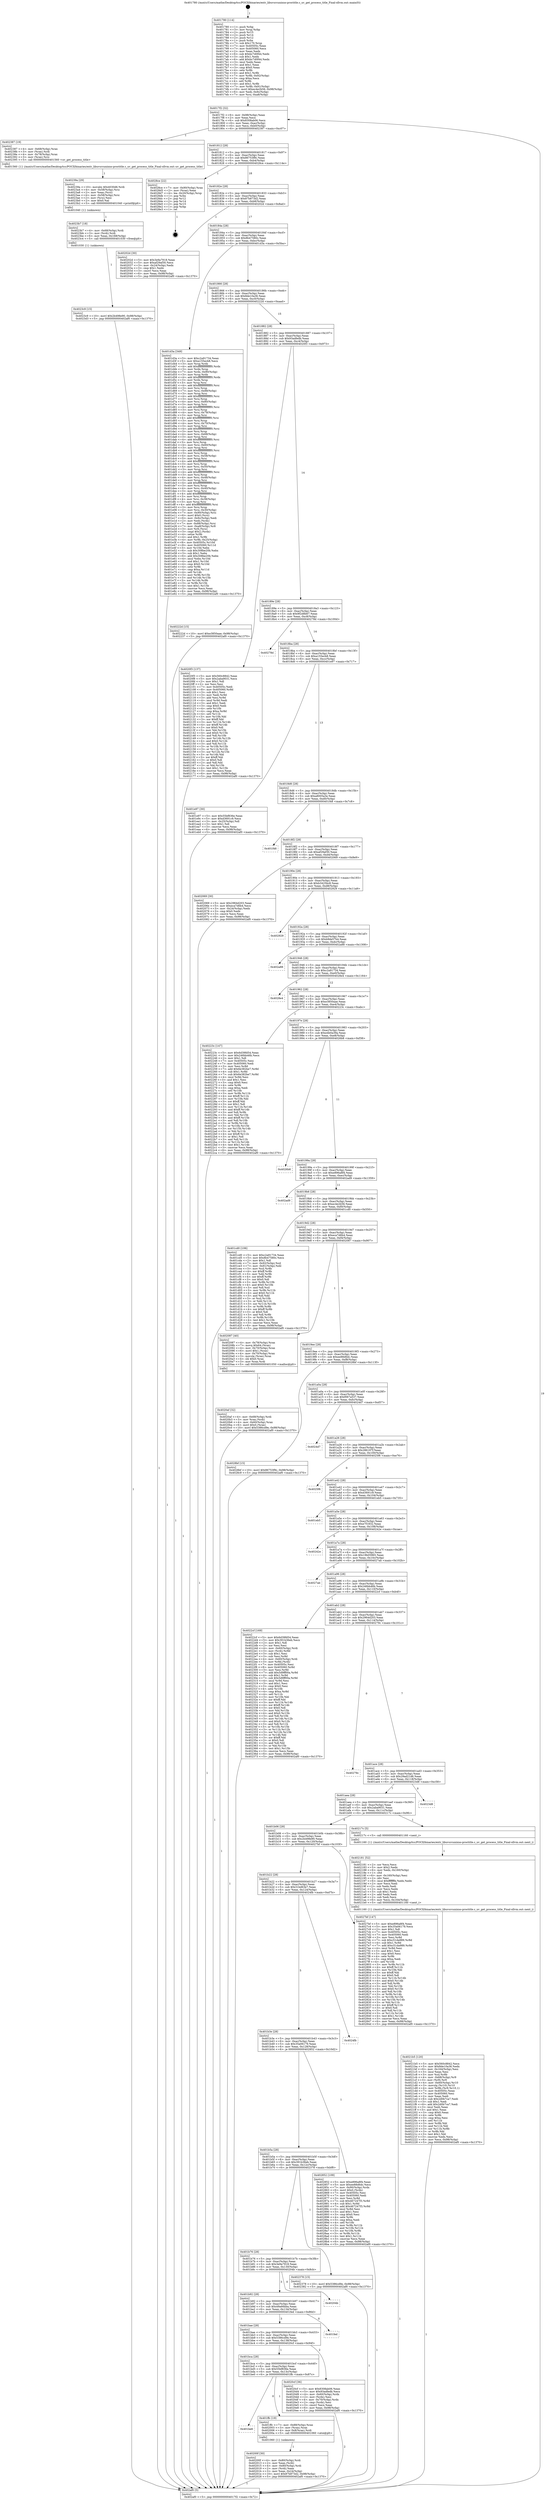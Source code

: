 digraph "0x401780" {
  label = "0x401780 (/mnt/c/Users/mathe/Desktop/tcc/POCII/binaries/extr_libuvsrcunixno-proctitle.c_uv_get_process_title_Final-ollvm.out::main(0))"
  labelloc = "t"
  node[shape=record]

  Entry [label="",width=0.3,height=0.3,shape=circle,fillcolor=black,style=filled]
  "0x4017f2" [label="{
     0x4017f2 [32]\l
     | [instrs]\l
     &nbsp;&nbsp;0x4017f2 \<+6\>: mov -0x98(%rbp),%eax\l
     &nbsp;&nbsp;0x4017f8 \<+2\>: mov %eax,%ecx\l
     &nbsp;&nbsp;0x4017fa \<+6\>: sub $0x8308ab06,%ecx\l
     &nbsp;&nbsp;0x401800 \<+6\>: mov %eax,-0xac(%rbp)\l
     &nbsp;&nbsp;0x401806 \<+6\>: mov %ecx,-0xb0(%rbp)\l
     &nbsp;&nbsp;0x40180c \<+6\>: je 0000000000402387 \<main+0xc07\>\l
  }"]
  "0x402387" [label="{
     0x402387 [19]\l
     | [instrs]\l
     &nbsp;&nbsp;0x402387 \<+4\>: mov -0x68(%rbp),%rax\l
     &nbsp;&nbsp;0x40238b \<+3\>: mov (%rax),%rdi\l
     &nbsp;&nbsp;0x40238e \<+4\>: mov -0x78(%rbp),%rax\l
     &nbsp;&nbsp;0x402392 \<+3\>: mov (%rax),%rsi\l
     &nbsp;&nbsp;0x402395 \<+5\>: call 0000000000401560 \<uv_get_process_title\>\l
     | [calls]\l
     &nbsp;&nbsp;0x401560 \{1\} (/mnt/c/Users/mathe/Desktop/tcc/POCII/binaries/extr_libuvsrcunixno-proctitle.c_uv_get_process_title_Final-ollvm.out::uv_get_process_title)\l
  }"]
  "0x401812" [label="{
     0x401812 [28]\l
     | [instrs]\l
     &nbsp;&nbsp;0x401812 \<+5\>: jmp 0000000000401817 \<main+0x97\>\l
     &nbsp;&nbsp;0x401817 \<+6\>: mov -0xac(%rbp),%eax\l
     &nbsp;&nbsp;0x40181d \<+5\>: sub $0x86753f9c,%eax\l
     &nbsp;&nbsp;0x401822 \<+6\>: mov %eax,-0xb4(%rbp)\l
     &nbsp;&nbsp;0x401828 \<+6\>: je 00000000004028ce \<main+0x114e\>\l
  }"]
  Exit [label="",width=0.3,height=0.3,shape=circle,fillcolor=black,style=filled,peripheries=2]
  "0x4028ce" [label="{
     0x4028ce [22]\l
     | [instrs]\l
     &nbsp;&nbsp;0x4028ce \<+7\>: mov -0x90(%rbp),%rax\l
     &nbsp;&nbsp;0x4028d5 \<+2\>: mov (%rax),%eax\l
     &nbsp;&nbsp;0x4028d7 \<+4\>: lea -0x20(%rbp),%rsp\l
     &nbsp;&nbsp;0x4028db \<+1\>: pop %rbx\l
     &nbsp;&nbsp;0x4028dc \<+2\>: pop %r12\l
     &nbsp;&nbsp;0x4028de \<+2\>: pop %r14\l
     &nbsp;&nbsp;0x4028e0 \<+2\>: pop %r15\l
     &nbsp;&nbsp;0x4028e2 \<+1\>: pop %rbp\l
     &nbsp;&nbsp;0x4028e3 \<+1\>: ret\l
  }"]
  "0x40182e" [label="{
     0x40182e [28]\l
     | [instrs]\l
     &nbsp;&nbsp;0x40182e \<+5\>: jmp 0000000000401833 \<main+0xb3\>\l
     &nbsp;&nbsp;0x401833 \<+6\>: mov -0xac(%rbp),%eax\l
     &nbsp;&nbsp;0x401839 \<+5\>: sub $0x87b873d2,%eax\l
     &nbsp;&nbsp;0x40183e \<+6\>: mov %eax,-0xb8(%rbp)\l
     &nbsp;&nbsp;0x401844 \<+6\>: je 000000000040202d \<main+0x8ad\>\l
  }"]
  "0x4023c9" [label="{
     0x4023c9 [15]\l
     | [instrs]\l
     &nbsp;&nbsp;0x4023c9 \<+10\>: movl $0x2b498e90,-0x98(%rbp)\l
     &nbsp;&nbsp;0x4023d3 \<+5\>: jmp 0000000000402af0 \<main+0x1370\>\l
  }"]
  "0x40202d" [label="{
     0x40202d [30]\l
     | [instrs]\l
     &nbsp;&nbsp;0x40202d \<+5\>: mov $0x3e9a7918,%eax\l
     &nbsp;&nbsp;0x402032 \<+5\>: mov $0xaf29af30,%ecx\l
     &nbsp;&nbsp;0x402037 \<+3\>: mov -0x24(%rbp),%edx\l
     &nbsp;&nbsp;0x40203a \<+3\>: cmp $0x1,%edx\l
     &nbsp;&nbsp;0x40203d \<+3\>: cmovl %ecx,%eax\l
     &nbsp;&nbsp;0x402040 \<+6\>: mov %eax,-0x98(%rbp)\l
     &nbsp;&nbsp;0x402046 \<+5\>: jmp 0000000000402af0 \<main+0x1370\>\l
  }"]
  "0x40184a" [label="{
     0x40184a [28]\l
     | [instrs]\l
     &nbsp;&nbsp;0x40184a \<+5\>: jmp 000000000040184f \<main+0xcf\>\l
     &nbsp;&nbsp;0x40184f \<+6\>: mov -0xac(%rbp),%eax\l
     &nbsp;&nbsp;0x401855 \<+5\>: sub $0x8b47580c,%eax\l
     &nbsp;&nbsp;0x40185a \<+6\>: mov %eax,-0xbc(%rbp)\l
     &nbsp;&nbsp;0x401860 \<+6\>: je 0000000000401d3a \<main+0x5ba\>\l
  }"]
  "0x4023b7" [label="{
     0x4023b7 [18]\l
     | [instrs]\l
     &nbsp;&nbsp;0x4023b7 \<+4\>: mov -0x68(%rbp),%rdi\l
     &nbsp;&nbsp;0x4023bb \<+3\>: mov (%rdi),%rdi\l
     &nbsp;&nbsp;0x4023be \<+6\>: mov %eax,-0x168(%rbp)\l
     &nbsp;&nbsp;0x4023c4 \<+5\>: call 0000000000401030 \<free@plt\>\l
     | [calls]\l
     &nbsp;&nbsp;0x401030 \{1\} (unknown)\l
  }"]
  "0x401d3a" [label="{
     0x401d3a [349]\l
     | [instrs]\l
     &nbsp;&nbsp;0x401d3a \<+5\>: mov $0xc2a91734,%eax\l
     &nbsp;&nbsp;0x401d3f \<+5\>: mov $0xa155ecb8,%ecx\l
     &nbsp;&nbsp;0x401d44 \<+3\>: mov %rsp,%rdx\l
     &nbsp;&nbsp;0x401d47 \<+4\>: add $0xfffffffffffffff0,%rdx\l
     &nbsp;&nbsp;0x401d4b \<+3\>: mov %rdx,%rsp\l
     &nbsp;&nbsp;0x401d4e \<+7\>: mov %rdx,-0x90(%rbp)\l
     &nbsp;&nbsp;0x401d55 \<+3\>: mov %rsp,%rdx\l
     &nbsp;&nbsp;0x401d58 \<+4\>: add $0xfffffffffffffff0,%rdx\l
     &nbsp;&nbsp;0x401d5c \<+3\>: mov %rdx,%rsp\l
     &nbsp;&nbsp;0x401d5f \<+3\>: mov %rsp,%rsi\l
     &nbsp;&nbsp;0x401d62 \<+4\>: add $0xfffffffffffffff0,%rsi\l
     &nbsp;&nbsp;0x401d66 \<+3\>: mov %rsi,%rsp\l
     &nbsp;&nbsp;0x401d69 \<+7\>: mov %rsi,-0x88(%rbp)\l
     &nbsp;&nbsp;0x401d70 \<+3\>: mov %rsp,%rsi\l
     &nbsp;&nbsp;0x401d73 \<+4\>: add $0xfffffffffffffff0,%rsi\l
     &nbsp;&nbsp;0x401d77 \<+3\>: mov %rsi,%rsp\l
     &nbsp;&nbsp;0x401d7a \<+4\>: mov %rsi,-0x80(%rbp)\l
     &nbsp;&nbsp;0x401d7e \<+3\>: mov %rsp,%rsi\l
     &nbsp;&nbsp;0x401d81 \<+4\>: add $0xfffffffffffffff0,%rsi\l
     &nbsp;&nbsp;0x401d85 \<+3\>: mov %rsi,%rsp\l
     &nbsp;&nbsp;0x401d88 \<+4\>: mov %rsi,-0x78(%rbp)\l
     &nbsp;&nbsp;0x401d8c \<+3\>: mov %rsp,%rsi\l
     &nbsp;&nbsp;0x401d8f \<+4\>: add $0xfffffffffffffff0,%rsi\l
     &nbsp;&nbsp;0x401d93 \<+3\>: mov %rsi,%rsp\l
     &nbsp;&nbsp;0x401d96 \<+4\>: mov %rsi,-0x70(%rbp)\l
     &nbsp;&nbsp;0x401d9a \<+3\>: mov %rsp,%rsi\l
     &nbsp;&nbsp;0x401d9d \<+4\>: add $0xfffffffffffffff0,%rsi\l
     &nbsp;&nbsp;0x401da1 \<+3\>: mov %rsi,%rsp\l
     &nbsp;&nbsp;0x401da4 \<+4\>: mov %rsi,-0x68(%rbp)\l
     &nbsp;&nbsp;0x401da8 \<+3\>: mov %rsp,%rsi\l
     &nbsp;&nbsp;0x401dab \<+4\>: add $0xfffffffffffffff0,%rsi\l
     &nbsp;&nbsp;0x401daf \<+3\>: mov %rsi,%rsp\l
     &nbsp;&nbsp;0x401db2 \<+4\>: mov %rsi,-0x60(%rbp)\l
     &nbsp;&nbsp;0x401db6 \<+3\>: mov %rsp,%rsi\l
     &nbsp;&nbsp;0x401db9 \<+4\>: add $0xfffffffffffffff0,%rsi\l
     &nbsp;&nbsp;0x401dbd \<+3\>: mov %rsi,%rsp\l
     &nbsp;&nbsp;0x401dc0 \<+4\>: mov %rsi,-0x58(%rbp)\l
     &nbsp;&nbsp;0x401dc4 \<+3\>: mov %rsp,%rsi\l
     &nbsp;&nbsp;0x401dc7 \<+4\>: add $0xfffffffffffffff0,%rsi\l
     &nbsp;&nbsp;0x401dcb \<+3\>: mov %rsi,%rsp\l
     &nbsp;&nbsp;0x401dce \<+4\>: mov %rsi,-0x50(%rbp)\l
     &nbsp;&nbsp;0x401dd2 \<+3\>: mov %rsp,%rsi\l
     &nbsp;&nbsp;0x401dd5 \<+4\>: add $0xfffffffffffffff0,%rsi\l
     &nbsp;&nbsp;0x401dd9 \<+3\>: mov %rsi,%rsp\l
     &nbsp;&nbsp;0x401ddc \<+4\>: mov %rsi,-0x48(%rbp)\l
     &nbsp;&nbsp;0x401de0 \<+3\>: mov %rsp,%rsi\l
     &nbsp;&nbsp;0x401de3 \<+4\>: add $0xfffffffffffffff0,%rsi\l
     &nbsp;&nbsp;0x401de7 \<+3\>: mov %rsi,%rsp\l
     &nbsp;&nbsp;0x401dea \<+4\>: mov %rsi,-0x40(%rbp)\l
     &nbsp;&nbsp;0x401dee \<+3\>: mov %rsp,%rsi\l
     &nbsp;&nbsp;0x401df1 \<+4\>: add $0xfffffffffffffff0,%rsi\l
     &nbsp;&nbsp;0x401df5 \<+3\>: mov %rsi,%rsp\l
     &nbsp;&nbsp;0x401df8 \<+4\>: mov %rsi,-0x38(%rbp)\l
     &nbsp;&nbsp;0x401dfc \<+3\>: mov %rsp,%rsi\l
     &nbsp;&nbsp;0x401dff \<+4\>: add $0xfffffffffffffff0,%rsi\l
     &nbsp;&nbsp;0x401e03 \<+3\>: mov %rsi,%rsp\l
     &nbsp;&nbsp;0x401e06 \<+4\>: mov %rsi,-0x30(%rbp)\l
     &nbsp;&nbsp;0x401e0a \<+7\>: mov -0x90(%rbp),%rsi\l
     &nbsp;&nbsp;0x401e11 \<+6\>: movl $0x0,(%rsi)\l
     &nbsp;&nbsp;0x401e17 \<+6\>: mov -0x9c(%rbp),%edi\l
     &nbsp;&nbsp;0x401e1d \<+2\>: mov %edi,(%rdx)\l
     &nbsp;&nbsp;0x401e1f \<+7\>: mov -0x88(%rbp),%rsi\l
     &nbsp;&nbsp;0x401e26 \<+7\>: mov -0xa8(%rbp),%r8\l
     &nbsp;&nbsp;0x401e2d \<+3\>: mov %r8,(%rsi)\l
     &nbsp;&nbsp;0x401e30 \<+3\>: cmpl $0x2,(%rdx)\l
     &nbsp;&nbsp;0x401e33 \<+4\>: setne %r9b\l
     &nbsp;&nbsp;0x401e37 \<+4\>: and $0x1,%r9b\l
     &nbsp;&nbsp;0x401e3b \<+4\>: mov %r9b,-0x25(%rbp)\l
     &nbsp;&nbsp;0x401e3f \<+8\>: mov 0x40505c,%r10d\l
     &nbsp;&nbsp;0x401e47 \<+8\>: mov 0x405060,%r11d\l
     &nbsp;&nbsp;0x401e4f \<+3\>: mov %r10d,%ebx\l
     &nbsp;&nbsp;0x401e52 \<+6\>: sub $0x308be20b,%ebx\l
     &nbsp;&nbsp;0x401e58 \<+3\>: sub $0x1,%ebx\l
     &nbsp;&nbsp;0x401e5b \<+6\>: add $0x308be20b,%ebx\l
     &nbsp;&nbsp;0x401e61 \<+4\>: imul %ebx,%r10d\l
     &nbsp;&nbsp;0x401e65 \<+4\>: and $0x1,%r10d\l
     &nbsp;&nbsp;0x401e69 \<+4\>: cmp $0x0,%r10d\l
     &nbsp;&nbsp;0x401e6d \<+4\>: sete %r9b\l
     &nbsp;&nbsp;0x401e71 \<+4\>: cmp $0xa,%r11d\l
     &nbsp;&nbsp;0x401e75 \<+4\>: setl %r14b\l
     &nbsp;&nbsp;0x401e79 \<+3\>: mov %r9b,%r15b\l
     &nbsp;&nbsp;0x401e7c \<+3\>: and %r14b,%r15b\l
     &nbsp;&nbsp;0x401e7f \<+3\>: xor %r14b,%r9b\l
     &nbsp;&nbsp;0x401e82 \<+3\>: or %r9b,%r15b\l
     &nbsp;&nbsp;0x401e85 \<+4\>: test $0x1,%r15b\l
     &nbsp;&nbsp;0x401e89 \<+3\>: cmovne %ecx,%eax\l
     &nbsp;&nbsp;0x401e8c \<+6\>: mov %eax,-0x98(%rbp)\l
     &nbsp;&nbsp;0x401e92 \<+5\>: jmp 0000000000402af0 \<main+0x1370\>\l
  }"]
  "0x401866" [label="{
     0x401866 [28]\l
     | [instrs]\l
     &nbsp;&nbsp;0x401866 \<+5\>: jmp 000000000040186b \<main+0xeb\>\l
     &nbsp;&nbsp;0x40186b \<+6\>: mov -0xac(%rbp),%eax\l
     &nbsp;&nbsp;0x401871 \<+5\>: sub $0x8de10a36,%eax\l
     &nbsp;&nbsp;0x401876 \<+6\>: mov %eax,-0xc0(%rbp)\l
     &nbsp;&nbsp;0x40187c \<+6\>: je 000000000040222d \<main+0xaad\>\l
  }"]
  "0x40239a" [label="{
     0x40239a [29]\l
     | [instrs]\l
     &nbsp;&nbsp;0x40239a \<+10\>: movabs $0x4030d6,%rdi\l
     &nbsp;&nbsp;0x4023a4 \<+4\>: mov -0x58(%rbp),%rsi\l
     &nbsp;&nbsp;0x4023a8 \<+2\>: mov %eax,(%rsi)\l
     &nbsp;&nbsp;0x4023aa \<+4\>: mov -0x58(%rbp),%rsi\l
     &nbsp;&nbsp;0x4023ae \<+2\>: mov (%rsi),%esi\l
     &nbsp;&nbsp;0x4023b0 \<+2\>: mov $0x0,%al\l
     &nbsp;&nbsp;0x4023b2 \<+5\>: call 0000000000401040 \<printf@plt\>\l
     | [calls]\l
     &nbsp;&nbsp;0x401040 \{1\} (unknown)\l
  }"]
  "0x40222d" [label="{
     0x40222d [15]\l
     | [instrs]\l
     &nbsp;&nbsp;0x40222d \<+10\>: movl $0xe3850aae,-0x98(%rbp)\l
     &nbsp;&nbsp;0x402237 \<+5\>: jmp 0000000000402af0 \<main+0x1370\>\l
  }"]
  "0x401882" [label="{
     0x401882 [28]\l
     | [instrs]\l
     &nbsp;&nbsp;0x401882 \<+5\>: jmp 0000000000401887 \<main+0x107\>\l
     &nbsp;&nbsp;0x401887 \<+6\>: mov -0xac(%rbp),%eax\l
     &nbsp;&nbsp;0x40188d \<+5\>: sub $0x93adfedb,%eax\l
     &nbsp;&nbsp;0x401892 \<+6\>: mov %eax,-0xc4(%rbp)\l
     &nbsp;&nbsp;0x401898 \<+6\>: je 00000000004020f3 \<main+0x973\>\l
  }"]
  "0x4021b5" [label="{
     0x4021b5 [120]\l
     | [instrs]\l
     &nbsp;&nbsp;0x4021b5 \<+5\>: mov $0x560c8842,%ecx\l
     &nbsp;&nbsp;0x4021ba \<+5\>: mov $0x8de10a36,%edx\l
     &nbsp;&nbsp;0x4021bf \<+6\>: mov -0x164(%rbp),%esi\l
     &nbsp;&nbsp;0x4021c5 \<+3\>: imul %eax,%esi\l
     &nbsp;&nbsp;0x4021c8 \<+3\>: mov %sil,%r8b\l
     &nbsp;&nbsp;0x4021cb \<+4\>: mov -0x68(%rbp),%r9\l
     &nbsp;&nbsp;0x4021cf \<+3\>: mov (%r9),%r9\l
     &nbsp;&nbsp;0x4021d2 \<+4\>: mov -0x60(%rbp),%r10\l
     &nbsp;&nbsp;0x4021d6 \<+3\>: movslq (%r10),%r10\l
     &nbsp;&nbsp;0x4021d9 \<+4\>: mov %r8b,(%r9,%r10,1)\l
     &nbsp;&nbsp;0x4021dd \<+7\>: mov 0x40505c,%eax\l
     &nbsp;&nbsp;0x4021e4 \<+7\>: mov 0x405060,%esi\l
     &nbsp;&nbsp;0x4021eb \<+2\>: mov %eax,%edi\l
     &nbsp;&nbsp;0x4021ed \<+6\>: sub $0x2d0b7ca7,%edi\l
     &nbsp;&nbsp;0x4021f3 \<+3\>: sub $0x1,%edi\l
     &nbsp;&nbsp;0x4021f6 \<+6\>: add $0x2d0b7ca7,%edi\l
     &nbsp;&nbsp;0x4021fc \<+3\>: imul %edi,%eax\l
     &nbsp;&nbsp;0x4021ff \<+3\>: and $0x1,%eax\l
     &nbsp;&nbsp;0x402202 \<+3\>: cmp $0x0,%eax\l
     &nbsp;&nbsp;0x402205 \<+4\>: sete %r8b\l
     &nbsp;&nbsp;0x402209 \<+3\>: cmp $0xa,%esi\l
     &nbsp;&nbsp;0x40220c \<+4\>: setl %r11b\l
     &nbsp;&nbsp;0x402210 \<+3\>: mov %r8b,%bl\l
     &nbsp;&nbsp;0x402213 \<+3\>: and %r11b,%bl\l
     &nbsp;&nbsp;0x402216 \<+3\>: xor %r11b,%r8b\l
     &nbsp;&nbsp;0x402219 \<+3\>: or %r8b,%bl\l
     &nbsp;&nbsp;0x40221c \<+3\>: test $0x1,%bl\l
     &nbsp;&nbsp;0x40221f \<+3\>: cmovne %edx,%ecx\l
     &nbsp;&nbsp;0x402222 \<+6\>: mov %ecx,-0x98(%rbp)\l
     &nbsp;&nbsp;0x402228 \<+5\>: jmp 0000000000402af0 \<main+0x1370\>\l
  }"]
  "0x4020f3" [label="{
     0x4020f3 [137]\l
     | [instrs]\l
     &nbsp;&nbsp;0x4020f3 \<+5\>: mov $0x560c8842,%eax\l
     &nbsp;&nbsp;0x4020f8 \<+5\>: mov $0x2aba9031,%ecx\l
     &nbsp;&nbsp;0x4020fd \<+2\>: mov $0x1,%dl\l
     &nbsp;&nbsp;0x4020ff \<+2\>: xor %esi,%esi\l
     &nbsp;&nbsp;0x402101 \<+7\>: mov 0x40505c,%edi\l
     &nbsp;&nbsp;0x402108 \<+8\>: mov 0x405060,%r8d\l
     &nbsp;&nbsp;0x402110 \<+3\>: sub $0x1,%esi\l
     &nbsp;&nbsp;0x402113 \<+3\>: mov %edi,%r9d\l
     &nbsp;&nbsp;0x402116 \<+3\>: add %esi,%r9d\l
     &nbsp;&nbsp;0x402119 \<+4\>: imul %r9d,%edi\l
     &nbsp;&nbsp;0x40211d \<+3\>: and $0x1,%edi\l
     &nbsp;&nbsp;0x402120 \<+3\>: cmp $0x0,%edi\l
     &nbsp;&nbsp;0x402123 \<+4\>: sete %r10b\l
     &nbsp;&nbsp;0x402127 \<+4\>: cmp $0xa,%r8d\l
     &nbsp;&nbsp;0x40212b \<+4\>: setl %r11b\l
     &nbsp;&nbsp;0x40212f \<+3\>: mov %r10b,%bl\l
     &nbsp;&nbsp;0x402132 \<+3\>: xor $0xff,%bl\l
     &nbsp;&nbsp;0x402135 \<+3\>: mov %r11b,%r14b\l
     &nbsp;&nbsp;0x402138 \<+4\>: xor $0xff,%r14b\l
     &nbsp;&nbsp;0x40213c \<+3\>: xor $0x0,%dl\l
     &nbsp;&nbsp;0x40213f \<+3\>: mov %bl,%r15b\l
     &nbsp;&nbsp;0x402142 \<+4\>: and $0x0,%r15b\l
     &nbsp;&nbsp;0x402146 \<+3\>: and %dl,%r10b\l
     &nbsp;&nbsp;0x402149 \<+3\>: mov %r14b,%r12b\l
     &nbsp;&nbsp;0x40214c \<+4\>: and $0x0,%r12b\l
     &nbsp;&nbsp;0x402150 \<+3\>: and %dl,%r11b\l
     &nbsp;&nbsp;0x402153 \<+3\>: or %r10b,%r15b\l
     &nbsp;&nbsp;0x402156 \<+3\>: or %r11b,%r12b\l
     &nbsp;&nbsp;0x402159 \<+3\>: xor %r12b,%r15b\l
     &nbsp;&nbsp;0x40215c \<+3\>: or %r14b,%bl\l
     &nbsp;&nbsp;0x40215f \<+3\>: xor $0xff,%bl\l
     &nbsp;&nbsp;0x402162 \<+3\>: or $0x0,%dl\l
     &nbsp;&nbsp;0x402165 \<+2\>: and %dl,%bl\l
     &nbsp;&nbsp;0x402167 \<+3\>: or %bl,%r15b\l
     &nbsp;&nbsp;0x40216a \<+4\>: test $0x1,%r15b\l
     &nbsp;&nbsp;0x40216e \<+3\>: cmovne %ecx,%eax\l
     &nbsp;&nbsp;0x402171 \<+6\>: mov %eax,-0x98(%rbp)\l
     &nbsp;&nbsp;0x402177 \<+5\>: jmp 0000000000402af0 \<main+0x1370\>\l
  }"]
  "0x40189e" [label="{
     0x40189e [28]\l
     | [instrs]\l
     &nbsp;&nbsp;0x40189e \<+5\>: jmp 00000000004018a3 \<main+0x123\>\l
     &nbsp;&nbsp;0x4018a3 \<+6\>: mov -0xac(%rbp),%eax\l
     &nbsp;&nbsp;0x4018a9 \<+5\>: sub $0x9f2d8b67,%eax\l
     &nbsp;&nbsp;0x4018ae \<+6\>: mov %eax,-0xc8(%rbp)\l
     &nbsp;&nbsp;0x4018b4 \<+6\>: je 000000000040278d \<main+0x100d\>\l
  }"]
  "0x402181" [label="{
     0x402181 [52]\l
     | [instrs]\l
     &nbsp;&nbsp;0x402181 \<+2\>: xor %ecx,%ecx\l
     &nbsp;&nbsp;0x402183 \<+5\>: mov $0x2,%edx\l
     &nbsp;&nbsp;0x402188 \<+6\>: mov %edx,-0x160(%rbp)\l
     &nbsp;&nbsp;0x40218e \<+1\>: cltd\l
     &nbsp;&nbsp;0x40218f \<+6\>: mov -0x160(%rbp),%esi\l
     &nbsp;&nbsp;0x402195 \<+2\>: idiv %esi\l
     &nbsp;&nbsp;0x402197 \<+6\>: imul $0xfffffffe,%edx,%edx\l
     &nbsp;&nbsp;0x40219d \<+2\>: mov %ecx,%edi\l
     &nbsp;&nbsp;0x40219f \<+2\>: sub %edx,%edi\l
     &nbsp;&nbsp;0x4021a1 \<+2\>: mov %ecx,%edx\l
     &nbsp;&nbsp;0x4021a3 \<+3\>: sub $0x1,%edx\l
     &nbsp;&nbsp;0x4021a6 \<+2\>: add %edx,%edi\l
     &nbsp;&nbsp;0x4021a8 \<+2\>: sub %edi,%ecx\l
     &nbsp;&nbsp;0x4021aa \<+6\>: mov %ecx,-0x164(%rbp)\l
     &nbsp;&nbsp;0x4021b0 \<+5\>: call 0000000000401160 \<next_i\>\l
     | [calls]\l
     &nbsp;&nbsp;0x401160 \{1\} (/mnt/c/Users/mathe/Desktop/tcc/POCII/binaries/extr_libuvsrcunixno-proctitle.c_uv_get_process_title_Final-ollvm.out::next_i)\l
  }"]
  "0x40278d" [label="{
     0x40278d\l
  }", style=dashed]
  "0x4018ba" [label="{
     0x4018ba [28]\l
     | [instrs]\l
     &nbsp;&nbsp;0x4018ba \<+5\>: jmp 00000000004018bf \<main+0x13f\>\l
     &nbsp;&nbsp;0x4018bf \<+6\>: mov -0xac(%rbp),%eax\l
     &nbsp;&nbsp;0x4018c5 \<+5\>: sub $0xa155ecb8,%eax\l
     &nbsp;&nbsp;0x4018ca \<+6\>: mov %eax,-0xcc(%rbp)\l
     &nbsp;&nbsp;0x4018d0 \<+6\>: je 0000000000401e97 \<main+0x717\>\l
  }"]
  "0x4020af" [label="{
     0x4020af [32]\l
     | [instrs]\l
     &nbsp;&nbsp;0x4020af \<+4\>: mov -0x68(%rbp),%rdi\l
     &nbsp;&nbsp;0x4020b3 \<+3\>: mov %rax,(%rdi)\l
     &nbsp;&nbsp;0x4020b6 \<+4\>: mov -0x60(%rbp),%rax\l
     &nbsp;&nbsp;0x4020ba \<+6\>: movl $0x0,(%rax)\l
     &nbsp;&nbsp;0x4020c0 \<+10\>: movl $0x5386cd9e,-0x98(%rbp)\l
     &nbsp;&nbsp;0x4020ca \<+5\>: jmp 0000000000402af0 \<main+0x1370\>\l
  }"]
  "0x401e97" [label="{
     0x401e97 [30]\l
     | [instrs]\l
     &nbsp;&nbsp;0x401e97 \<+5\>: mov $0x55bf836e,%eax\l
     &nbsp;&nbsp;0x401e9c \<+5\>: mov $0xd3691c9,%ecx\l
     &nbsp;&nbsp;0x401ea1 \<+3\>: mov -0x25(%rbp),%dl\l
     &nbsp;&nbsp;0x401ea4 \<+3\>: test $0x1,%dl\l
     &nbsp;&nbsp;0x401ea7 \<+3\>: cmovne %ecx,%eax\l
     &nbsp;&nbsp;0x401eaa \<+6\>: mov %eax,-0x98(%rbp)\l
     &nbsp;&nbsp;0x401eb0 \<+5\>: jmp 0000000000402af0 \<main+0x1370\>\l
  }"]
  "0x4018d6" [label="{
     0x4018d6 [28]\l
     | [instrs]\l
     &nbsp;&nbsp;0x4018d6 \<+5\>: jmp 00000000004018db \<main+0x15b\>\l
     &nbsp;&nbsp;0x4018db \<+6\>: mov -0xac(%rbp),%eax\l
     &nbsp;&nbsp;0x4018e1 \<+5\>: sub $0xa8005a3e,%eax\l
     &nbsp;&nbsp;0x4018e6 \<+6\>: mov %eax,-0xd0(%rbp)\l
     &nbsp;&nbsp;0x4018ec \<+6\>: je 0000000000401f48 \<main+0x7c8\>\l
  }"]
  "0x40200f" [label="{
     0x40200f [30]\l
     | [instrs]\l
     &nbsp;&nbsp;0x40200f \<+4\>: mov -0x80(%rbp),%rdi\l
     &nbsp;&nbsp;0x402013 \<+2\>: mov %eax,(%rdi)\l
     &nbsp;&nbsp;0x402015 \<+4\>: mov -0x80(%rbp),%rdi\l
     &nbsp;&nbsp;0x402019 \<+2\>: mov (%rdi),%eax\l
     &nbsp;&nbsp;0x40201b \<+3\>: mov %eax,-0x24(%rbp)\l
     &nbsp;&nbsp;0x40201e \<+10\>: movl $0x87b873d2,-0x98(%rbp)\l
     &nbsp;&nbsp;0x402028 \<+5\>: jmp 0000000000402af0 \<main+0x1370\>\l
  }"]
  "0x401f48" [label="{
     0x401f48\l
  }", style=dashed]
  "0x4018f2" [label="{
     0x4018f2 [28]\l
     | [instrs]\l
     &nbsp;&nbsp;0x4018f2 \<+5\>: jmp 00000000004018f7 \<main+0x177\>\l
     &nbsp;&nbsp;0x4018f7 \<+6\>: mov -0xac(%rbp),%eax\l
     &nbsp;&nbsp;0x4018fd \<+5\>: sub $0xaf29af30,%eax\l
     &nbsp;&nbsp;0x401902 \<+6\>: mov %eax,-0xd4(%rbp)\l
     &nbsp;&nbsp;0x401908 \<+6\>: je 0000000000402069 \<main+0x8e9\>\l
  }"]
  "0x401be6" [label="{
     0x401be6\l
  }", style=dashed]
  "0x402069" [label="{
     0x402069 [30]\l
     | [instrs]\l
     &nbsp;&nbsp;0x402069 \<+5\>: mov $0x2964d203,%eax\l
     &nbsp;&nbsp;0x40206e \<+5\>: mov $0xeca7d6b4,%ecx\l
     &nbsp;&nbsp;0x402073 \<+3\>: mov -0x24(%rbp),%edx\l
     &nbsp;&nbsp;0x402076 \<+3\>: cmp $0x0,%edx\l
     &nbsp;&nbsp;0x402079 \<+3\>: cmove %ecx,%eax\l
     &nbsp;&nbsp;0x40207c \<+6\>: mov %eax,-0x98(%rbp)\l
     &nbsp;&nbsp;0x402082 \<+5\>: jmp 0000000000402af0 \<main+0x1370\>\l
  }"]
  "0x40190e" [label="{
     0x40190e [28]\l
     | [instrs]\l
     &nbsp;&nbsp;0x40190e \<+5\>: jmp 0000000000401913 \<main+0x193\>\l
     &nbsp;&nbsp;0x401913 \<+6\>: mov -0xac(%rbp),%eax\l
     &nbsp;&nbsp;0x401919 \<+5\>: sub $0xb3425bc8,%eax\l
     &nbsp;&nbsp;0x40191e \<+6\>: mov %eax,-0xd8(%rbp)\l
     &nbsp;&nbsp;0x401924 \<+6\>: je 0000000000402929 \<main+0x11a9\>\l
  }"]
  "0x401ffc" [label="{
     0x401ffc [19]\l
     | [instrs]\l
     &nbsp;&nbsp;0x401ffc \<+7\>: mov -0x88(%rbp),%rax\l
     &nbsp;&nbsp;0x402003 \<+3\>: mov (%rax),%rax\l
     &nbsp;&nbsp;0x402006 \<+4\>: mov 0x8(%rax),%rdi\l
     &nbsp;&nbsp;0x40200a \<+5\>: call 0000000000401060 \<atoi@plt\>\l
     | [calls]\l
     &nbsp;&nbsp;0x401060 \{1\} (unknown)\l
  }"]
  "0x402929" [label="{
     0x402929\l
  }", style=dashed]
  "0x40192a" [label="{
     0x40192a [28]\l
     | [instrs]\l
     &nbsp;&nbsp;0x40192a \<+5\>: jmp 000000000040192f \<main+0x1af\>\l
     &nbsp;&nbsp;0x40192f \<+6\>: mov -0xac(%rbp),%eax\l
     &nbsp;&nbsp;0x401935 \<+5\>: sub $0xb9de57b4,%eax\l
     &nbsp;&nbsp;0x40193a \<+6\>: mov %eax,-0xdc(%rbp)\l
     &nbsp;&nbsp;0x401940 \<+6\>: je 0000000000402a88 \<main+0x1308\>\l
  }"]
  "0x401bca" [label="{
     0x401bca [28]\l
     | [instrs]\l
     &nbsp;&nbsp;0x401bca \<+5\>: jmp 0000000000401bcf \<main+0x44f\>\l
     &nbsp;&nbsp;0x401bcf \<+6\>: mov -0xac(%rbp),%eax\l
     &nbsp;&nbsp;0x401bd5 \<+5\>: sub $0x55bf836e,%eax\l
     &nbsp;&nbsp;0x401bda \<+6\>: mov %eax,-0x13c(%rbp)\l
     &nbsp;&nbsp;0x401be0 \<+6\>: je 0000000000401ffc \<main+0x87c\>\l
  }"]
  "0x402a88" [label="{
     0x402a88\l
  }", style=dashed]
  "0x401946" [label="{
     0x401946 [28]\l
     | [instrs]\l
     &nbsp;&nbsp;0x401946 \<+5\>: jmp 000000000040194b \<main+0x1cb\>\l
     &nbsp;&nbsp;0x40194b \<+6\>: mov -0xac(%rbp),%eax\l
     &nbsp;&nbsp;0x401951 \<+5\>: sub $0xc2a91734,%eax\l
     &nbsp;&nbsp;0x401956 \<+6\>: mov %eax,-0xe0(%rbp)\l
     &nbsp;&nbsp;0x40195c \<+6\>: je 00000000004028e4 \<main+0x1164\>\l
  }"]
  "0x4020cf" [label="{
     0x4020cf [36]\l
     | [instrs]\l
     &nbsp;&nbsp;0x4020cf \<+5\>: mov $0x8308ab06,%eax\l
     &nbsp;&nbsp;0x4020d4 \<+5\>: mov $0x93adfedb,%ecx\l
     &nbsp;&nbsp;0x4020d9 \<+4\>: mov -0x60(%rbp),%rdx\l
     &nbsp;&nbsp;0x4020dd \<+2\>: mov (%rdx),%esi\l
     &nbsp;&nbsp;0x4020df \<+4\>: mov -0x70(%rbp),%rdx\l
     &nbsp;&nbsp;0x4020e3 \<+2\>: cmp (%rdx),%esi\l
     &nbsp;&nbsp;0x4020e5 \<+3\>: cmovl %ecx,%eax\l
     &nbsp;&nbsp;0x4020e8 \<+6\>: mov %eax,-0x98(%rbp)\l
     &nbsp;&nbsp;0x4020ee \<+5\>: jmp 0000000000402af0 \<main+0x1370\>\l
  }"]
  "0x4028e4" [label="{
     0x4028e4\l
  }", style=dashed]
  "0x401962" [label="{
     0x401962 [28]\l
     | [instrs]\l
     &nbsp;&nbsp;0x401962 \<+5\>: jmp 0000000000401967 \<main+0x1e7\>\l
     &nbsp;&nbsp;0x401967 \<+6\>: mov -0xac(%rbp),%eax\l
     &nbsp;&nbsp;0x40196d \<+5\>: sub $0xe3850aae,%eax\l
     &nbsp;&nbsp;0x401972 \<+6\>: mov %eax,-0xe4(%rbp)\l
     &nbsp;&nbsp;0x401978 \<+6\>: je 000000000040223c \<main+0xabc\>\l
  }"]
  "0x401bae" [label="{
     0x401bae [28]\l
     | [instrs]\l
     &nbsp;&nbsp;0x401bae \<+5\>: jmp 0000000000401bb3 \<main+0x433\>\l
     &nbsp;&nbsp;0x401bb3 \<+6\>: mov -0xac(%rbp),%eax\l
     &nbsp;&nbsp;0x401bb9 \<+5\>: sub $0x5386cd9e,%eax\l
     &nbsp;&nbsp;0x401bbe \<+6\>: mov %eax,-0x138(%rbp)\l
     &nbsp;&nbsp;0x401bc4 \<+6\>: je 00000000004020cf \<main+0x94f\>\l
  }"]
  "0x40223c" [label="{
     0x40223c [147]\l
     | [instrs]\l
     &nbsp;&nbsp;0x40223c \<+5\>: mov $0x6d39fd54,%eax\l
     &nbsp;&nbsp;0x402241 \<+5\>: mov $0x246bb46b,%ecx\l
     &nbsp;&nbsp;0x402246 \<+2\>: mov $0x1,%dl\l
     &nbsp;&nbsp;0x402248 \<+7\>: mov 0x40505c,%esi\l
     &nbsp;&nbsp;0x40224f \<+7\>: mov 0x405060,%edi\l
     &nbsp;&nbsp;0x402256 \<+3\>: mov %esi,%r8d\l
     &nbsp;&nbsp;0x402259 \<+7\>: add $0x6e382be7,%r8d\l
     &nbsp;&nbsp;0x402260 \<+4\>: sub $0x1,%r8d\l
     &nbsp;&nbsp;0x402264 \<+7\>: sub $0x6e382be7,%r8d\l
     &nbsp;&nbsp;0x40226b \<+4\>: imul %r8d,%esi\l
     &nbsp;&nbsp;0x40226f \<+3\>: and $0x1,%esi\l
     &nbsp;&nbsp;0x402272 \<+3\>: cmp $0x0,%esi\l
     &nbsp;&nbsp;0x402275 \<+4\>: sete %r9b\l
     &nbsp;&nbsp;0x402279 \<+3\>: cmp $0xa,%edi\l
     &nbsp;&nbsp;0x40227c \<+4\>: setl %r10b\l
     &nbsp;&nbsp;0x402280 \<+3\>: mov %r9b,%r11b\l
     &nbsp;&nbsp;0x402283 \<+4\>: xor $0xff,%r11b\l
     &nbsp;&nbsp;0x402287 \<+3\>: mov %r10b,%bl\l
     &nbsp;&nbsp;0x40228a \<+3\>: xor $0xff,%bl\l
     &nbsp;&nbsp;0x40228d \<+3\>: xor $0x1,%dl\l
     &nbsp;&nbsp;0x402290 \<+3\>: mov %r11b,%r14b\l
     &nbsp;&nbsp;0x402293 \<+4\>: and $0xff,%r14b\l
     &nbsp;&nbsp;0x402297 \<+3\>: and %dl,%r9b\l
     &nbsp;&nbsp;0x40229a \<+3\>: mov %bl,%r15b\l
     &nbsp;&nbsp;0x40229d \<+4\>: and $0xff,%r15b\l
     &nbsp;&nbsp;0x4022a1 \<+3\>: and %dl,%r10b\l
     &nbsp;&nbsp;0x4022a4 \<+3\>: or %r9b,%r14b\l
     &nbsp;&nbsp;0x4022a7 \<+3\>: or %r10b,%r15b\l
     &nbsp;&nbsp;0x4022aa \<+3\>: xor %r15b,%r14b\l
     &nbsp;&nbsp;0x4022ad \<+3\>: or %bl,%r11b\l
     &nbsp;&nbsp;0x4022b0 \<+4\>: xor $0xff,%r11b\l
     &nbsp;&nbsp;0x4022b4 \<+3\>: or $0x1,%dl\l
     &nbsp;&nbsp;0x4022b7 \<+3\>: and %dl,%r11b\l
     &nbsp;&nbsp;0x4022ba \<+3\>: or %r11b,%r14b\l
     &nbsp;&nbsp;0x4022bd \<+4\>: test $0x1,%r14b\l
     &nbsp;&nbsp;0x4022c1 \<+3\>: cmovne %ecx,%eax\l
     &nbsp;&nbsp;0x4022c4 \<+6\>: mov %eax,-0x98(%rbp)\l
     &nbsp;&nbsp;0x4022ca \<+5\>: jmp 0000000000402af0 \<main+0x1370\>\l
  }"]
  "0x40197e" [label="{
     0x40197e [28]\l
     | [instrs]\l
     &nbsp;&nbsp;0x40197e \<+5\>: jmp 0000000000401983 \<main+0x203\>\l
     &nbsp;&nbsp;0x401983 \<+6\>: mov -0xac(%rbp),%eax\l
     &nbsp;&nbsp;0x401989 \<+5\>: sub $0xe4b0a39a,%eax\l
     &nbsp;&nbsp;0x40198e \<+6\>: mov %eax,-0xe8(%rbp)\l
     &nbsp;&nbsp;0x401994 \<+6\>: je 00000000004026b8 \<main+0xf38\>\l
  }"]
  "0x401fed" [label="{
     0x401fed\l
  }", style=dashed]
  "0x4026b8" [label="{
     0x4026b8\l
  }", style=dashed]
  "0x40199a" [label="{
     0x40199a [28]\l
     | [instrs]\l
     &nbsp;&nbsp;0x40199a \<+5\>: jmp 000000000040199f \<main+0x21f\>\l
     &nbsp;&nbsp;0x40199f \<+6\>: mov -0xac(%rbp),%eax\l
     &nbsp;&nbsp;0x4019a5 \<+5\>: sub $0xe896a8f4,%eax\l
     &nbsp;&nbsp;0x4019aa \<+6\>: mov %eax,-0xec(%rbp)\l
     &nbsp;&nbsp;0x4019b0 \<+6\>: je 0000000000402ad9 \<main+0x1359\>\l
  }"]
  "0x401b92" [label="{
     0x401b92 [28]\l
     | [instrs]\l
     &nbsp;&nbsp;0x401b92 \<+5\>: jmp 0000000000401b97 \<main+0x417\>\l
     &nbsp;&nbsp;0x401b97 \<+6\>: mov -0xac(%rbp),%eax\l
     &nbsp;&nbsp;0x401b9d \<+5\>: sub $0x49a66bba,%eax\l
     &nbsp;&nbsp;0x401ba2 \<+6\>: mov %eax,-0x134(%rbp)\l
     &nbsp;&nbsp;0x401ba8 \<+6\>: je 0000000000401fed \<main+0x86d\>\l
  }"]
  "0x402ad9" [label="{
     0x402ad9\l
  }", style=dashed]
  "0x4019b6" [label="{
     0x4019b6 [28]\l
     | [instrs]\l
     &nbsp;&nbsp;0x4019b6 \<+5\>: jmp 00000000004019bb \<main+0x23b\>\l
     &nbsp;&nbsp;0x4019bb \<+6\>: mov -0xac(%rbp),%eax\l
     &nbsp;&nbsp;0x4019c1 \<+5\>: sub $0xec4e2b56,%eax\l
     &nbsp;&nbsp;0x4019c6 \<+6\>: mov %eax,-0xf0(%rbp)\l
     &nbsp;&nbsp;0x4019cc \<+6\>: je 0000000000401cd0 \<main+0x550\>\l
  }"]
  "0x40204b" [label="{
     0x40204b\l
  }", style=dashed]
  "0x401cd0" [label="{
     0x401cd0 [106]\l
     | [instrs]\l
     &nbsp;&nbsp;0x401cd0 \<+5\>: mov $0xc2a91734,%eax\l
     &nbsp;&nbsp;0x401cd5 \<+5\>: mov $0x8b47580c,%ecx\l
     &nbsp;&nbsp;0x401cda \<+2\>: mov $0x1,%dl\l
     &nbsp;&nbsp;0x401cdc \<+7\>: mov -0x92(%rbp),%sil\l
     &nbsp;&nbsp;0x401ce3 \<+7\>: mov -0x91(%rbp),%dil\l
     &nbsp;&nbsp;0x401cea \<+3\>: mov %sil,%r8b\l
     &nbsp;&nbsp;0x401ced \<+4\>: xor $0xff,%r8b\l
     &nbsp;&nbsp;0x401cf1 \<+3\>: mov %dil,%r9b\l
     &nbsp;&nbsp;0x401cf4 \<+4\>: xor $0xff,%r9b\l
     &nbsp;&nbsp;0x401cf8 \<+3\>: xor $0x0,%dl\l
     &nbsp;&nbsp;0x401cfb \<+3\>: mov %r8b,%r10b\l
     &nbsp;&nbsp;0x401cfe \<+4\>: and $0x0,%r10b\l
     &nbsp;&nbsp;0x401d02 \<+3\>: and %dl,%sil\l
     &nbsp;&nbsp;0x401d05 \<+3\>: mov %r9b,%r11b\l
     &nbsp;&nbsp;0x401d08 \<+4\>: and $0x0,%r11b\l
     &nbsp;&nbsp;0x401d0c \<+3\>: and %dl,%dil\l
     &nbsp;&nbsp;0x401d0f \<+3\>: or %sil,%r10b\l
     &nbsp;&nbsp;0x401d12 \<+3\>: or %dil,%r11b\l
     &nbsp;&nbsp;0x401d15 \<+3\>: xor %r11b,%r10b\l
     &nbsp;&nbsp;0x401d18 \<+3\>: or %r9b,%r8b\l
     &nbsp;&nbsp;0x401d1b \<+4\>: xor $0xff,%r8b\l
     &nbsp;&nbsp;0x401d1f \<+3\>: or $0x0,%dl\l
     &nbsp;&nbsp;0x401d22 \<+3\>: and %dl,%r8b\l
     &nbsp;&nbsp;0x401d25 \<+3\>: or %r8b,%r10b\l
     &nbsp;&nbsp;0x401d28 \<+4\>: test $0x1,%r10b\l
     &nbsp;&nbsp;0x401d2c \<+3\>: cmovne %ecx,%eax\l
     &nbsp;&nbsp;0x401d2f \<+6\>: mov %eax,-0x98(%rbp)\l
     &nbsp;&nbsp;0x401d35 \<+5\>: jmp 0000000000402af0 \<main+0x1370\>\l
  }"]
  "0x4019d2" [label="{
     0x4019d2 [28]\l
     | [instrs]\l
     &nbsp;&nbsp;0x4019d2 \<+5\>: jmp 00000000004019d7 \<main+0x257\>\l
     &nbsp;&nbsp;0x4019d7 \<+6\>: mov -0xac(%rbp),%eax\l
     &nbsp;&nbsp;0x4019dd \<+5\>: sub $0xeca7d6b4,%eax\l
     &nbsp;&nbsp;0x4019e2 \<+6\>: mov %eax,-0xf4(%rbp)\l
     &nbsp;&nbsp;0x4019e8 \<+6\>: je 0000000000402087 \<main+0x907\>\l
  }"]
  "0x402af0" [label="{
     0x402af0 [5]\l
     | [instrs]\l
     &nbsp;&nbsp;0x402af0 \<+5\>: jmp 00000000004017f2 \<main+0x72\>\l
  }"]
  "0x401780" [label="{
     0x401780 [114]\l
     | [instrs]\l
     &nbsp;&nbsp;0x401780 \<+1\>: push %rbp\l
     &nbsp;&nbsp;0x401781 \<+3\>: mov %rsp,%rbp\l
     &nbsp;&nbsp;0x401784 \<+2\>: push %r15\l
     &nbsp;&nbsp;0x401786 \<+2\>: push %r14\l
     &nbsp;&nbsp;0x401788 \<+2\>: push %r12\l
     &nbsp;&nbsp;0x40178a \<+1\>: push %rbx\l
     &nbsp;&nbsp;0x40178b \<+7\>: sub $0x170,%rsp\l
     &nbsp;&nbsp;0x401792 \<+7\>: mov 0x40505c,%eax\l
     &nbsp;&nbsp;0x401799 \<+7\>: mov 0x405060,%ecx\l
     &nbsp;&nbsp;0x4017a0 \<+2\>: mov %eax,%edx\l
     &nbsp;&nbsp;0x4017a2 \<+6\>: sub $0xbc7d0f44,%edx\l
     &nbsp;&nbsp;0x4017a8 \<+3\>: sub $0x1,%edx\l
     &nbsp;&nbsp;0x4017ab \<+6\>: add $0xbc7d0f44,%edx\l
     &nbsp;&nbsp;0x4017b1 \<+3\>: imul %edx,%eax\l
     &nbsp;&nbsp;0x4017b4 \<+3\>: and $0x1,%eax\l
     &nbsp;&nbsp;0x4017b7 \<+3\>: cmp $0x0,%eax\l
     &nbsp;&nbsp;0x4017ba \<+4\>: sete %r8b\l
     &nbsp;&nbsp;0x4017be \<+4\>: and $0x1,%r8b\l
     &nbsp;&nbsp;0x4017c2 \<+7\>: mov %r8b,-0x92(%rbp)\l
     &nbsp;&nbsp;0x4017c9 \<+3\>: cmp $0xa,%ecx\l
     &nbsp;&nbsp;0x4017cc \<+4\>: setl %r8b\l
     &nbsp;&nbsp;0x4017d0 \<+4\>: and $0x1,%r8b\l
     &nbsp;&nbsp;0x4017d4 \<+7\>: mov %r8b,-0x91(%rbp)\l
     &nbsp;&nbsp;0x4017db \<+10\>: movl $0xec4e2b56,-0x98(%rbp)\l
     &nbsp;&nbsp;0x4017e5 \<+6\>: mov %edi,-0x9c(%rbp)\l
     &nbsp;&nbsp;0x4017eb \<+7\>: mov %rsi,-0xa8(%rbp)\l
  }"]
  "0x401b76" [label="{
     0x401b76 [28]\l
     | [instrs]\l
     &nbsp;&nbsp;0x401b76 \<+5\>: jmp 0000000000401b7b \<main+0x3fb\>\l
     &nbsp;&nbsp;0x401b7b \<+6\>: mov -0xac(%rbp),%eax\l
     &nbsp;&nbsp;0x401b81 \<+5\>: sub $0x3e9a7918,%eax\l
     &nbsp;&nbsp;0x401b86 \<+6\>: mov %eax,-0x130(%rbp)\l
     &nbsp;&nbsp;0x401b8c \<+6\>: je 000000000040204b \<main+0x8cb\>\l
  }"]
  "0x402378" [label="{
     0x402378 [15]\l
     | [instrs]\l
     &nbsp;&nbsp;0x402378 \<+10\>: movl $0x5386cd9e,-0x98(%rbp)\l
     &nbsp;&nbsp;0x402382 \<+5\>: jmp 0000000000402af0 \<main+0x1370\>\l
  }"]
  "0x402087" [label="{
     0x402087 [40]\l
     | [instrs]\l
     &nbsp;&nbsp;0x402087 \<+4\>: mov -0x78(%rbp),%rax\l
     &nbsp;&nbsp;0x40208b \<+7\>: movq $0x64,(%rax)\l
     &nbsp;&nbsp;0x402092 \<+4\>: mov -0x70(%rbp),%rax\l
     &nbsp;&nbsp;0x402096 \<+6\>: movl $0x1,(%rax)\l
     &nbsp;&nbsp;0x40209c \<+4\>: mov -0x70(%rbp),%rax\l
     &nbsp;&nbsp;0x4020a0 \<+3\>: movslq (%rax),%rax\l
     &nbsp;&nbsp;0x4020a3 \<+4\>: shl $0x0,%rax\l
     &nbsp;&nbsp;0x4020a7 \<+3\>: mov %rax,%rdi\l
     &nbsp;&nbsp;0x4020aa \<+5\>: call 0000000000401050 \<malloc@plt\>\l
     | [calls]\l
     &nbsp;&nbsp;0x401050 \{1\} (unknown)\l
  }"]
  "0x4019ee" [label="{
     0x4019ee [28]\l
     | [instrs]\l
     &nbsp;&nbsp;0x4019ee \<+5\>: jmp 00000000004019f3 \<main+0x273\>\l
     &nbsp;&nbsp;0x4019f3 \<+6\>: mov -0xac(%rbp),%eax\l
     &nbsp;&nbsp;0x4019f9 \<+5\>: sub $0xee88d6dc,%eax\l
     &nbsp;&nbsp;0x4019fe \<+6\>: mov %eax,-0xf8(%rbp)\l
     &nbsp;&nbsp;0x401a04 \<+6\>: je 00000000004028bf \<main+0x113f\>\l
  }"]
  "0x401b5a" [label="{
     0x401b5a [28]\l
     | [instrs]\l
     &nbsp;&nbsp;0x401b5a \<+5\>: jmp 0000000000401b5f \<main+0x3df\>\l
     &nbsp;&nbsp;0x401b5f \<+6\>: mov -0xac(%rbp),%eax\l
     &nbsp;&nbsp;0x401b65 \<+5\>: sub $0x391b36eb,%eax\l
     &nbsp;&nbsp;0x401b6a \<+6\>: mov %eax,-0x12c(%rbp)\l
     &nbsp;&nbsp;0x401b70 \<+6\>: je 0000000000402378 \<main+0xbf8\>\l
  }"]
  "0x4028bf" [label="{
     0x4028bf [15]\l
     | [instrs]\l
     &nbsp;&nbsp;0x4028bf \<+10\>: movl $0x86753f9c,-0x98(%rbp)\l
     &nbsp;&nbsp;0x4028c9 \<+5\>: jmp 0000000000402af0 \<main+0x1370\>\l
  }"]
  "0x401a0a" [label="{
     0x401a0a [28]\l
     | [instrs]\l
     &nbsp;&nbsp;0x401a0a \<+5\>: jmp 0000000000401a0f \<main+0x28f\>\l
     &nbsp;&nbsp;0x401a0f \<+6\>: mov -0xac(%rbp),%eax\l
     &nbsp;&nbsp;0x401a15 \<+5\>: sub $0xf067a537,%eax\l
     &nbsp;&nbsp;0x401a1a \<+6\>: mov %eax,-0xfc(%rbp)\l
     &nbsp;&nbsp;0x401a20 \<+6\>: je 00000000004024d7 \<main+0xd57\>\l
  }"]
  "0x402852" [label="{
     0x402852 [109]\l
     | [instrs]\l
     &nbsp;&nbsp;0x402852 \<+5\>: mov $0xe896a8f4,%eax\l
     &nbsp;&nbsp;0x402857 \<+5\>: mov $0xee88d6dc,%ecx\l
     &nbsp;&nbsp;0x40285c \<+7\>: mov -0x90(%rbp),%rdx\l
     &nbsp;&nbsp;0x402863 \<+6\>: movl $0x0,(%rdx)\l
     &nbsp;&nbsp;0x402869 \<+7\>: mov 0x40505c,%esi\l
     &nbsp;&nbsp;0x402870 \<+7\>: mov 0x405060,%edi\l
     &nbsp;&nbsp;0x402877 \<+3\>: mov %esi,%r8d\l
     &nbsp;&nbsp;0x40287a \<+7\>: sub $0x467247f3,%r8d\l
     &nbsp;&nbsp;0x402881 \<+4\>: sub $0x1,%r8d\l
     &nbsp;&nbsp;0x402885 \<+7\>: add $0x467247f3,%r8d\l
     &nbsp;&nbsp;0x40288c \<+4\>: imul %r8d,%esi\l
     &nbsp;&nbsp;0x402890 \<+3\>: and $0x1,%esi\l
     &nbsp;&nbsp;0x402893 \<+3\>: cmp $0x0,%esi\l
     &nbsp;&nbsp;0x402896 \<+4\>: sete %r9b\l
     &nbsp;&nbsp;0x40289a \<+3\>: cmp $0xa,%edi\l
     &nbsp;&nbsp;0x40289d \<+4\>: setl %r10b\l
     &nbsp;&nbsp;0x4028a1 \<+3\>: mov %r9b,%r11b\l
     &nbsp;&nbsp;0x4028a4 \<+3\>: and %r10b,%r11b\l
     &nbsp;&nbsp;0x4028a7 \<+3\>: xor %r10b,%r9b\l
     &nbsp;&nbsp;0x4028aa \<+3\>: or %r9b,%r11b\l
     &nbsp;&nbsp;0x4028ad \<+4\>: test $0x1,%r11b\l
     &nbsp;&nbsp;0x4028b1 \<+3\>: cmovne %ecx,%eax\l
     &nbsp;&nbsp;0x4028b4 \<+6\>: mov %eax,-0x98(%rbp)\l
     &nbsp;&nbsp;0x4028ba \<+5\>: jmp 0000000000402af0 \<main+0x1370\>\l
  }"]
  "0x4024d7" [label="{
     0x4024d7\l
  }", style=dashed]
  "0x401a26" [label="{
     0x401a26 [28]\l
     | [instrs]\l
     &nbsp;&nbsp;0x401a26 \<+5\>: jmp 0000000000401a2b \<main+0x2ab\>\l
     &nbsp;&nbsp;0x401a2b \<+6\>: mov -0xac(%rbp),%eax\l
     &nbsp;&nbsp;0x401a31 \<+5\>: sub $0x286197f,%eax\l
     &nbsp;&nbsp;0x401a36 \<+6\>: mov %eax,-0x100(%rbp)\l
     &nbsp;&nbsp;0x401a3c \<+6\>: je 00000000004025f6 \<main+0xe76\>\l
  }"]
  "0x401b3e" [label="{
     0x401b3e [28]\l
     | [instrs]\l
     &nbsp;&nbsp;0x401b3e \<+5\>: jmp 0000000000401b43 \<main+0x3c3\>\l
     &nbsp;&nbsp;0x401b43 \<+6\>: mov -0xac(%rbp),%eax\l
     &nbsp;&nbsp;0x401b49 \<+5\>: sub $0x35a06179,%eax\l
     &nbsp;&nbsp;0x401b4e \<+6\>: mov %eax,-0x128(%rbp)\l
     &nbsp;&nbsp;0x401b54 \<+6\>: je 0000000000402852 \<main+0x10d2\>\l
  }"]
  "0x4025f6" [label="{
     0x4025f6\l
  }", style=dashed]
  "0x401a42" [label="{
     0x401a42 [28]\l
     | [instrs]\l
     &nbsp;&nbsp;0x401a42 \<+5\>: jmp 0000000000401a47 \<main+0x2c7\>\l
     &nbsp;&nbsp;0x401a47 \<+6\>: mov -0xac(%rbp),%eax\l
     &nbsp;&nbsp;0x401a4d \<+5\>: sub $0xd3691c9,%eax\l
     &nbsp;&nbsp;0x401a52 \<+6\>: mov %eax,-0x104(%rbp)\l
     &nbsp;&nbsp;0x401a58 \<+6\>: je 0000000000401eb5 \<main+0x735\>\l
  }"]
  "0x4024fb" [label="{
     0x4024fb\l
  }", style=dashed]
  "0x401eb5" [label="{
     0x401eb5\l
  }", style=dashed]
  "0x401a5e" [label="{
     0x401a5e [28]\l
     | [instrs]\l
     &nbsp;&nbsp;0x401a5e \<+5\>: jmp 0000000000401a63 \<main+0x2e3\>\l
     &nbsp;&nbsp;0x401a63 \<+6\>: mov -0xac(%rbp),%eax\l
     &nbsp;&nbsp;0x401a69 \<+5\>: sub $0xe7f1832,%eax\l
     &nbsp;&nbsp;0x401a6e \<+6\>: mov %eax,-0x108(%rbp)\l
     &nbsp;&nbsp;0x401a74 \<+6\>: je 000000000040242e \<main+0xcae\>\l
  }"]
  "0x401b22" [label="{
     0x401b22 [28]\l
     | [instrs]\l
     &nbsp;&nbsp;0x401b22 \<+5\>: jmp 0000000000401b27 \<main+0x3a7\>\l
     &nbsp;&nbsp;0x401b27 \<+6\>: mov -0xac(%rbp),%eax\l
     &nbsp;&nbsp;0x401b2d \<+5\>: sub $0x31bd63e7,%eax\l
     &nbsp;&nbsp;0x401b32 \<+6\>: mov %eax,-0x124(%rbp)\l
     &nbsp;&nbsp;0x401b38 \<+6\>: je 00000000004024fb \<main+0xd7b\>\l
  }"]
  "0x40242e" [label="{
     0x40242e\l
  }", style=dashed]
  "0x401a7a" [label="{
     0x401a7a [28]\l
     | [instrs]\l
     &nbsp;&nbsp;0x401a7a \<+5\>: jmp 0000000000401a7f \<main+0x2ff\>\l
     &nbsp;&nbsp;0x401a7f \<+6\>: mov -0xac(%rbp),%eax\l
     &nbsp;&nbsp;0x401a85 \<+5\>: sub $0x19b05965,%eax\l
     &nbsp;&nbsp;0x401a8a \<+6\>: mov %eax,-0x10c(%rbp)\l
     &nbsp;&nbsp;0x401a90 \<+6\>: je 00000000004027ab \<main+0x102b\>\l
  }"]
  "0x4027bf" [label="{
     0x4027bf [147]\l
     | [instrs]\l
     &nbsp;&nbsp;0x4027bf \<+5\>: mov $0xe896a8f4,%eax\l
     &nbsp;&nbsp;0x4027c4 \<+5\>: mov $0x35a06179,%ecx\l
     &nbsp;&nbsp;0x4027c9 \<+2\>: mov $0x1,%dl\l
     &nbsp;&nbsp;0x4027cb \<+7\>: mov 0x40505c,%esi\l
     &nbsp;&nbsp;0x4027d2 \<+7\>: mov 0x405060,%edi\l
     &nbsp;&nbsp;0x4027d9 \<+3\>: mov %esi,%r8d\l
     &nbsp;&nbsp;0x4027dc \<+7\>: sub $0xc51da989,%r8d\l
     &nbsp;&nbsp;0x4027e3 \<+4\>: sub $0x1,%r8d\l
     &nbsp;&nbsp;0x4027e7 \<+7\>: add $0xc51da989,%r8d\l
     &nbsp;&nbsp;0x4027ee \<+4\>: imul %r8d,%esi\l
     &nbsp;&nbsp;0x4027f2 \<+3\>: and $0x1,%esi\l
     &nbsp;&nbsp;0x4027f5 \<+3\>: cmp $0x0,%esi\l
     &nbsp;&nbsp;0x4027f8 \<+4\>: sete %r9b\l
     &nbsp;&nbsp;0x4027fc \<+3\>: cmp $0xa,%edi\l
     &nbsp;&nbsp;0x4027ff \<+4\>: setl %r10b\l
     &nbsp;&nbsp;0x402803 \<+3\>: mov %r9b,%r11b\l
     &nbsp;&nbsp;0x402806 \<+4\>: xor $0xff,%r11b\l
     &nbsp;&nbsp;0x40280a \<+3\>: mov %r10b,%bl\l
     &nbsp;&nbsp;0x40280d \<+3\>: xor $0xff,%bl\l
     &nbsp;&nbsp;0x402810 \<+3\>: xor $0x0,%dl\l
     &nbsp;&nbsp;0x402813 \<+3\>: mov %r11b,%r14b\l
     &nbsp;&nbsp;0x402816 \<+4\>: and $0x0,%r14b\l
     &nbsp;&nbsp;0x40281a \<+3\>: and %dl,%r9b\l
     &nbsp;&nbsp;0x40281d \<+3\>: mov %bl,%r15b\l
     &nbsp;&nbsp;0x402820 \<+4\>: and $0x0,%r15b\l
     &nbsp;&nbsp;0x402824 \<+3\>: and %dl,%r10b\l
     &nbsp;&nbsp;0x402827 \<+3\>: or %r9b,%r14b\l
     &nbsp;&nbsp;0x40282a \<+3\>: or %r10b,%r15b\l
     &nbsp;&nbsp;0x40282d \<+3\>: xor %r15b,%r14b\l
     &nbsp;&nbsp;0x402830 \<+3\>: or %bl,%r11b\l
     &nbsp;&nbsp;0x402833 \<+4\>: xor $0xff,%r11b\l
     &nbsp;&nbsp;0x402837 \<+3\>: or $0x0,%dl\l
     &nbsp;&nbsp;0x40283a \<+3\>: and %dl,%r11b\l
     &nbsp;&nbsp;0x40283d \<+3\>: or %r11b,%r14b\l
     &nbsp;&nbsp;0x402840 \<+4\>: test $0x1,%r14b\l
     &nbsp;&nbsp;0x402844 \<+3\>: cmovne %ecx,%eax\l
     &nbsp;&nbsp;0x402847 \<+6\>: mov %eax,-0x98(%rbp)\l
     &nbsp;&nbsp;0x40284d \<+5\>: jmp 0000000000402af0 \<main+0x1370\>\l
  }"]
  "0x4027ab" [label="{
     0x4027ab\l
  }", style=dashed]
  "0x401a96" [label="{
     0x401a96 [28]\l
     | [instrs]\l
     &nbsp;&nbsp;0x401a96 \<+5\>: jmp 0000000000401a9b \<main+0x31b\>\l
     &nbsp;&nbsp;0x401a9b \<+6\>: mov -0xac(%rbp),%eax\l
     &nbsp;&nbsp;0x401aa1 \<+5\>: sub $0x246bb46b,%eax\l
     &nbsp;&nbsp;0x401aa6 \<+6\>: mov %eax,-0x110(%rbp)\l
     &nbsp;&nbsp;0x401aac \<+6\>: je 00000000004022cf \<main+0xb4f\>\l
  }"]
  "0x401b06" [label="{
     0x401b06 [28]\l
     | [instrs]\l
     &nbsp;&nbsp;0x401b06 \<+5\>: jmp 0000000000401b0b \<main+0x38b\>\l
     &nbsp;&nbsp;0x401b0b \<+6\>: mov -0xac(%rbp),%eax\l
     &nbsp;&nbsp;0x401b11 \<+5\>: sub $0x2b498e90,%eax\l
     &nbsp;&nbsp;0x401b16 \<+6\>: mov %eax,-0x120(%rbp)\l
     &nbsp;&nbsp;0x401b1c \<+6\>: je 00000000004027bf \<main+0x103f\>\l
  }"]
  "0x4022cf" [label="{
     0x4022cf [169]\l
     | [instrs]\l
     &nbsp;&nbsp;0x4022cf \<+5\>: mov $0x6d39fd54,%eax\l
     &nbsp;&nbsp;0x4022d4 \<+5\>: mov $0x391b36eb,%ecx\l
     &nbsp;&nbsp;0x4022d9 \<+2\>: mov $0x1,%dl\l
     &nbsp;&nbsp;0x4022db \<+2\>: xor %esi,%esi\l
     &nbsp;&nbsp;0x4022dd \<+4\>: mov -0x60(%rbp),%rdi\l
     &nbsp;&nbsp;0x4022e1 \<+3\>: mov (%rdi),%r8d\l
     &nbsp;&nbsp;0x4022e4 \<+3\>: sub $0x1,%esi\l
     &nbsp;&nbsp;0x4022e7 \<+3\>: sub %esi,%r8d\l
     &nbsp;&nbsp;0x4022ea \<+4\>: mov -0x60(%rbp),%rdi\l
     &nbsp;&nbsp;0x4022ee \<+3\>: mov %r8d,(%rdi)\l
     &nbsp;&nbsp;0x4022f1 \<+7\>: mov 0x40505c,%esi\l
     &nbsp;&nbsp;0x4022f8 \<+8\>: mov 0x405060,%r8d\l
     &nbsp;&nbsp;0x402300 \<+3\>: mov %esi,%r9d\l
     &nbsp;&nbsp;0x402303 \<+7\>: add $0x5d9ff00a,%r9d\l
     &nbsp;&nbsp;0x40230a \<+4\>: sub $0x1,%r9d\l
     &nbsp;&nbsp;0x40230e \<+7\>: sub $0x5d9ff00a,%r9d\l
     &nbsp;&nbsp;0x402315 \<+4\>: imul %r9d,%esi\l
     &nbsp;&nbsp;0x402319 \<+3\>: and $0x1,%esi\l
     &nbsp;&nbsp;0x40231c \<+3\>: cmp $0x0,%esi\l
     &nbsp;&nbsp;0x40231f \<+4\>: sete %r10b\l
     &nbsp;&nbsp;0x402323 \<+4\>: cmp $0xa,%r8d\l
     &nbsp;&nbsp;0x402327 \<+4\>: setl %r11b\l
     &nbsp;&nbsp;0x40232b \<+3\>: mov %r10b,%bl\l
     &nbsp;&nbsp;0x40232e \<+3\>: xor $0xff,%bl\l
     &nbsp;&nbsp;0x402331 \<+3\>: mov %r11b,%r14b\l
     &nbsp;&nbsp;0x402334 \<+4\>: xor $0xff,%r14b\l
     &nbsp;&nbsp;0x402338 \<+3\>: xor $0x0,%dl\l
     &nbsp;&nbsp;0x40233b \<+3\>: mov %bl,%r15b\l
     &nbsp;&nbsp;0x40233e \<+4\>: and $0x0,%r15b\l
     &nbsp;&nbsp;0x402342 \<+3\>: and %dl,%r10b\l
     &nbsp;&nbsp;0x402345 \<+3\>: mov %r14b,%r12b\l
     &nbsp;&nbsp;0x402348 \<+4\>: and $0x0,%r12b\l
     &nbsp;&nbsp;0x40234c \<+3\>: and %dl,%r11b\l
     &nbsp;&nbsp;0x40234f \<+3\>: or %r10b,%r15b\l
     &nbsp;&nbsp;0x402352 \<+3\>: or %r11b,%r12b\l
     &nbsp;&nbsp;0x402355 \<+3\>: xor %r12b,%r15b\l
     &nbsp;&nbsp;0x402358 \<+3\>: or %r14b,%bl\l
     &nbsp;&nbsp;0x40235b \<+3\>: xor $0xff,%bl\l
     &nbsp;&nbsp;0x40235e \<+3\>: or $0x0,%dl\l
     &nbsp;&nbsp;0x402361 \<+2\>: and %dl,%bl\l
     &nbsp;&nbsp;0x402363 \<+3\>: or %bl,%r15b\l
     &nbsp;&nbsp;0x402366 \<+4\>: test $0x1,%r15b\l
     &nbsp;&nbsp;0x40236a \<+3\>: cmovne %ecx,%eax\l
     &nbsp;&nbsp;0x40236d \<+6\>: mov %eax,-0x98(%rbp)\l
     &nbsp;&nbsp;0x402373 \<+5\>: jmp 0000000000402af0 \<main+0x1370\>\l
  }"]
  "0x401ab2" [label="{
     0x401ab2 [28]\l
     | [instrs]\l
     &nbsp;&nbsp;0x401ab2 \<+5\>: jmp 0000000000401ab7 \<main+0x337\>\l
     &nbsp;&nbsp;0x401ab7 \<+6\>: mov -0xac(%rbp),%eax\l
     &nbsp;&nbsp;0x401abd \<+5\>: sub $0x2964d203,%eax\l
     &nbsp;&nbsp;0x401ac2 \<+6\>: mov %eax,-0x114(%rbp)\l
     &nbsp;&nbsp;0x401ac8 \<+6\>: je 000000000040279c \<main+0x101c\>\l
  }"]
  "0x40217c" [label="{
     0x40217c [5]\l
     | [instrs]\l
     &nbsp;&nbsp;0x40217c \<+5\>: call 0000000000401160 \<next_i\>\l
     | [calls]\l
     &nbsp;&nbsp;0x401160 \{1\} (/mnt/c/Users/mathe/Desktop/tcc/POCII/binaries/extr_libuvsrcunixno-proctitle.c_uv_get_process_title_Final-ollvm.out::next_i)\l
  }"]
  "0x40279c" [label="{
     0x40279c\l
  }", style=dashed]
  "0x401ace" [label="{
     0x401ace [28]\l
     | [instrs]\l
     &nbsp;&nbsp;0x401ace \<+5\>: jmp 0000000000401ad3 \<main+0x353\>\l
     &nbsp;&nbsp;0x401ad3 \<+6\>: mov -0xac(%rbp),%eax\l
     &nbsp;&nbsp;0x401ad9 \<+5\>: sub $0x29ad21d6,%eax\l
     &nbsp;&nbsp;0x401ade \<+6\>: mov %eax,-0x118(%rbp)\l
     &nbsp;&nbsp;0x401ae4 \<+6\>: je 00000000004023d8 \<main+0xc58\>\l
  }"]
  "0x401aea" [label="{
     0x401aea [28]\l
     | [instrs]\l
     &nbsp;&nbsp;0x401aea \<+5\>: jmp 0000000000401aef \<main+0x36f\>\l
     &nbsp;&nbsp;0x401aef \<+6\>: mov -0xac(%rbp),%eax\l
     &nbsp;&nbsp;0x401af5 \<+5\>: sub $0x2aba9031,%eax\l
     &nbsp;&nbsp;0x401afa \<+6\>: mov %eax,-0x11c(%rbp)\l
     &nbsp;&nbsp;0x401b00 \<+6\>: je 000000000040217c \<main+0x9fc\>\l
  }"]
  "0x4023d8" [label="{
     0x4023d8\l
  }", style=dashed]
  Entry -> "0x401780" [label=" 1"]
  "0x4017f2" -> "0x402387" [label=" 1"]
  "0x4017f2" -> "0x401812" [label=" 19"]
  "0x4028ce" -> Exit [label=" 1"]
  "0x401812" -> "0x4028ce" [label=" 1"]
  "0x401812" -> "0x40182e" [label=" 18"]
  "0x4028bf" -> "0x402af0" [label=" 1"]
  "0x40182e" -> "0x40202d" [label=" 1"]
  "0x40182e" -> "0x40184a" [label=" 17"]
  "0x402852" -> "0x402af0" [label=" 1"]
  "0x40184a" -> "0x401d3a" [label=" 1"]
  "0x40184a" -> "0x401866" [label=" 16"]
  "0x4027bf" -> "0x402af0" [label=" 1"]
  "0x401866" -> "0x40222d" [label=" 1"]
  "0x401866" -> "0x401882" [label=" 15"]
  "0x4023c9" -> "0x402af0" [label=" 1"]
  "0x401882" -> "0x4020f3" [label=" 1"]
  "0x401882" -> "0x40189e" [label=" 14"]
  "0x4023b7" -> "0x4023c9" [label=" 1"]
  "0x40189e" -> "0x40278d" [label=" 0"]
  "0x40189e" -> "0x4018ba" [label=" 14"]
  "0x40239a" -> "0x4023b7" [label=" 1"]
  "0x4018ba" -> "0x401e97" [label=" 1"]
  "0x4018ba" -> "0x4018d6" [label=" 13"]
  "0x402387" -> "0x40239a" [label=" 1"]
  "0x4018d6" -> "0x401f48" [label=" 0"]
  "0x4018d6" -> "0x4018f2" [label=" 13"]
  "0x402378" -> "0x402af0" [label=" 1"]
  "0x4018f2" -> "0x402069" [label=" 1"]
  "0x4018f2" -> "0x40190e" [label=" 12"]
  "0x4022cf" -> "0x402af0" [label=" 1"]
  "0x40190e" -> "0x402929" [label=" 0"]
  "0x40190e" -> "0x40192a" [label=" 12"]
  "0x40223c" -> "0x402af0" [label=" 1"]
  "0x40192a" -> "0x402a88" [label=" 0"]
  "0x40192a" -> "0x401946" [label=" 12"]
  "0x4021b5" -> "0x402af0" [label=" 1"]
  "0x401946" -> "0x4028e4" [label=" 0"]
  "0x401946" -> "0x401962" [label=" 12"]
  "0x402181" -> "0x4021b5" [label=" 1"]
  "0x401962" -> "0x40223c" [label=" 1"]
  "0x401962" -> "0x40197e" [label=" 11"]
  "0x4020f3" -> "0x402af0" [label=" 1"]
  "0x40197e" -> "0x4026b8" [label=" 0"]
  "0x40197e" -> "0x40199a" [label=" 11"]
  "0x4020cf" -> "0x402af0" [label=" 2"]
  "0x40199a" -> "0x402ad9" [label=" 0"]
  "0x40199a" -> "0x4019b6" [label=" 11"]
  "0x402087" -> "0x4020af" [label=" 1"]
  "0x4019b6" -> "0x401cd0" [label=" 1"]
  "0x4019b6" -> "0x4019d2" [label=" 10"]
  "0x401cd0" -> "0x402af0" [label=" 1"]
  "0x401780" -> "0x4017f2" [label=" 1"]
  "0x402af0" -> "0x4017f2" [label=" 19"]
  "0x402069" -> "0x402af0" [label=" 1"]
  "0x401d3a" -> "0x402af0" [label=" 1"]
  "0x401e97" -> "0x402af0" [label=" 1"]
  "0x40200f" -> "0x402af0" [label=" 1"]
  "0x4019d2" -> "0x402087" [label=" 1"]
  "0x4019d2" -> "0x4019ee" [label=" 9"]
  "0x401ffc" -> "0x40200f" [label=" 1"]
  "0x4019ee" -> "0x4028bf" [label=" 1"]
  "0x4019ee" -> "0x401a0a" [label=" 8"]
  "0x401bca" -> "0x401ffc" [label=" 1"]
  "0x401a0a" -> "0x4024d7" [label=" 0"]
  "0x401a0a" -> "0x401a26" [label=" 8"]
  "0x40222d" -> "0x402af0" [label=" 1"]
  "0x401a26" -> "0x4025f6" [label=" 0"]
  "0x401a26" -> "0x401a42" [label=" 8"]
  "0x401bae" -> "0x4020cf" [label=" 2"]
  "0x401a42" -> "0x401eb5" [label=" 0"]
  "0x401a42" -> "0x401a5e" [label=" 8"]
  "0x40217c" -> "0x402181" [label=" 1"]
  "0x401a5e" -> "0x40242e" [label=" 0"]
  "0x401a5e" -> "0x401a7a" [label=" 8"]
  "0x401b92" -> "0x401fed" [label=" 0"]
  "0x401a7a" -> "0x4027ab" [label=" 0"]
  "0x401a7a" -> "0x401a96" [label=" 8"]
  "0x4020af" -> "0x402af0" [label=" 1"]
  "0x401a96" -> "0x4022cf" [label=" 1"]
  "0x401a96" -> "0x401ab2" [label=" 7"]
  "0x401b76" -> "0x40204b" [label=" 0"]
  "0x401ab2" -> "0x40279c" [label=" 0"]
  "0x401ab2" -> "0x401ace" [label=" 7"]
  "0x40202d" -> "0x402af0" [label=" 1"]
  "0x401ace" -> "0x4023d8" [label=" 0"]
  "0x401ace" -> "0x401aea" [label=" 7"]
  "0x401b5a" -> "0x401b76" [label=" 3"]
  "0x401aea" -> "0x40217c" [label=" 1"]
  "0x401aea" -> "0x401b06" [label=" 6"]
  "0x401b76" -> "0x401b92" [label=" 3"]
  "0x401b06" -> "0x4027bf" [label=" 1"]
  "0x401b06" -> "0x401b22" [label=" 5"]
  "0x401b92" -> "0x401bae" [label=" 3"]
  "0x401b22" -> "0x4024fb" [label=" 0"]
  "0x401b22" -> "0x401b3e" [label=" 5"]
  "0x401bae" -> "0x401bca" [label=" 1"]
  "0x401b3e" -> "0x402852" [label=" 1"]
  "0x401b3e" -> "0x401b5a" [label=" 4"]
  "0x401bca" -> "0x401be6" [label=" 0"]
  "0x401b5a" -> "0x402378" [label=" 1"]
}
